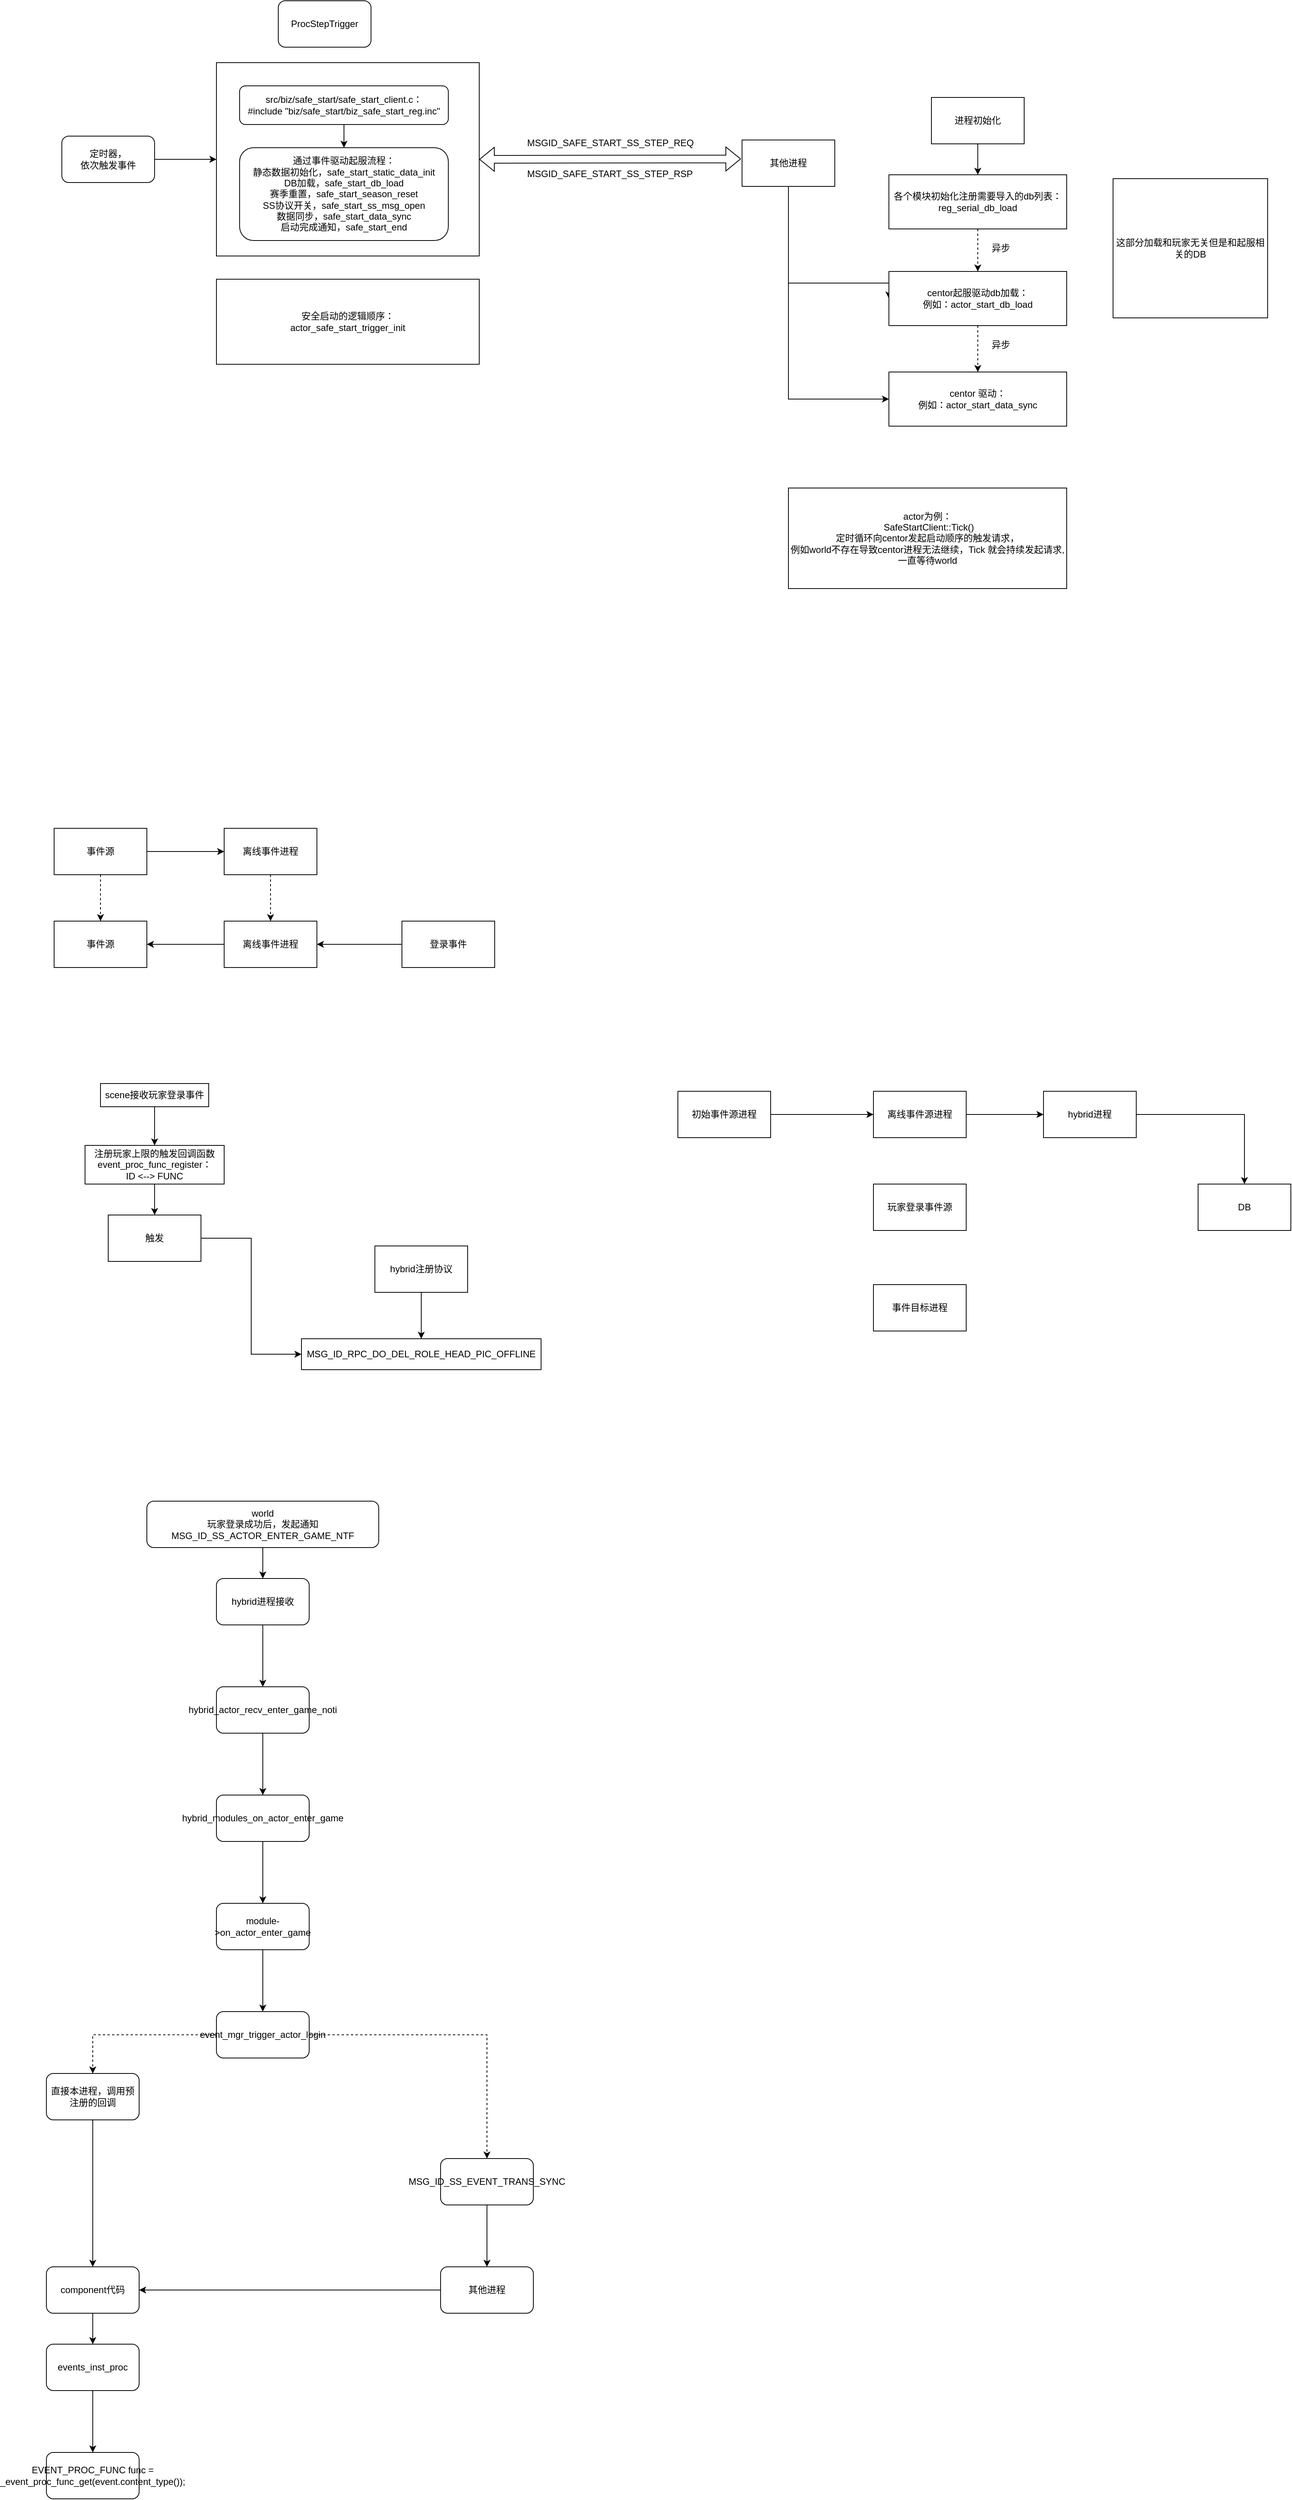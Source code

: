 <mxfile version="27.1.6">
  <diagram name="第 1 页" id="6hiVTVrZt6viN59wgq37">
    <mxGraphModel dx="2363" dy="802" grid="1" gridSize="10" guides="1" tooltips="1" connect="1" arrows="1" fold="1" page="1" pageScale="1" pageWidth="827" pageHeight="1169" math="0" shadow="0">
      <root>
        <mxCell id="0" />
        <mxCell id="1" parent="0" />
        <mxCell id="mDo8tufiwEILMH_RNeTL-4" value="" style="edgeStyle=orthogonalEdgeStyle;rounded=0;orthogonalLoop=1;jettySize=auto;html=1;" edge="1" parent="1" source="mDo8tufiwEILMH_RNeTL-2" target="mDo8tufiwEILMH_RNeTL-3">
          <mxGeometry relative="1" as="geometry" />
        </mxCell>
        <mxCell id="mDo8tufiwEILMH_RNeTL-2" value="src/biz/safe_start/safe_start_client.c：&lt;div&gt;#include &quot;biz/safe_start/biz_safe_start_reg.inc&quot;&lt;/div&gt;" style="rounded=1;whiteSpace=wrap;html=1;" vertex="1" parent="1">
          <mxGeometry x="260" y="220" width="270" height="50" as="geometry" />
        </mxCell>
        <mxCell id="mDo8tufiwEILMH_RNeTL-3" value="&lt;div&gt;通过事件驱动起服流程：&lt;/div&gt;静态数据初始化，safe_start_static_data_init&lt;div&gt;DB加载，safe_start_db_load&lt;/div&gt;&lt;div&gt;赛季重置，safe_start_season_reset&lt;/div&gt;&lt;div&gt;SS协议开关，safe_start_ss_msg_open&lt;/div&gt;&lt;div&gt;数据同步，safe_start_data_sync&lt;/div&gt;&lt;div&gt;启动完成通知，safe_start_end&lt;/div&gt;" style="rounded=1;whiteSpace=wrap;html=1;" vertex="1" parent="1">
          <mxGeometry x="260" y="300" width="270" height="120" as="geometry" />
        </mxCell>
        <mxCell id="mDo8tufiwEILMH_RNeTL-5" value="" style="rounded=0;whiteSpace=wrap;html=1;fillColor=none;" vertex="1" parent="1">
          <mxGeometry x="230" y="190" width="340" height="250" as="geometry" />
        </mxCell>
        <mxCell id="mDo8tufiwEILMH_RNeTL-6" value="ProcStepTrigger" style="rounded=1;whiteSpace=wrap;html=1;" vertex="1" parent="1">
          <mxGeometry x="310" y="110" width="120" height="60" as="geometry" />
        </mxCell>
        <mxCell id="mDo8tufiwEILMH_RNeTL-8" value="" style="edgeStyle=orthogonalEdgeStyle;rounded=0;orthogonalLoop=1;jettySize=auto;html=1;" edge="1" parent="1" source="mDo8tufiwEILMH_RNeTL-7" target="mDo8tufiwEILMH_RNeTL-5">
          <mxGeometry relative="1" as="geometry" />
        </mxCell>
        <mxCell id="mDo8tufiwEILMH_RNeTL-7" value="定时器，&lt;div&gt;依次触发事件&lt;/div&gt;" style="rounded=1;whiteSpace=wrap;html=1;" vertex="1" parent="1">
          <mxGeometry x="30" y="285" width="120" height="60" as="geometry" />
        </mxCell>
        <mxCell id="mDo8tufiwEILMH_RNeTL-20" style="edgeStyle=orthogonalEdgeStyle;rounded=0;orthogonalLoop=1;jettySize=auto;html=1;entryX=0;entryY=0.5;entryDx=0;entryDy=0;" edge="1" parent="1" source="mDo8tufiwEILMH_RNeTL-9" target="mDo8tufiwEILMH_RNeTL-18">
          <mxGeometry relative="1" as="geometry">
            <Array as="points">
              <mxPoint x="970" y="475" />
            </Array>
          </mxGeometry>
        </mxCell>
        <mxCell id="mDo8tufiwEILMH_RNeTL-24" style="edgeStyle=orthogonalEdgeStyle;rounded=0;orthogonalLoop=1;jettySize=auto;html=1;entryX=0;entryY=0.5;entryDx=0;entryDy=0;" edge="1" parent="1" source="mDo8tufiwEILMH_RNeTL-9" target="mDo8tufiwEILMH_RNeTL-22">
          <mxGeometry relative="1" as="geometry">
            <Array as="points">
              <mxPoint x="970" y="625" />
            </Array>
          </mxGeometry>
        </mxCell>
        <mxCell id="mDo8tufiwEILMH_RNeTL-9" value="其他进程" style="rounded=0;whiteSpace=wrap;html=1;" vertex="1" parent="1">
          <mxGeometry x="910" y="290" width="120" height="60" as="geometry" />
        </mxCell>
        <mxCell id="mDo8tufiwEILMH_RNeTL-10" value="" style="shape=flexArrow;endArrow=classic;startArrow=classic;html=1;rounded=0;entryX=-0.012;entryY=0.409;entryDx=0;entryDy=0;entryPerimeter=0;exitX=1;exitY=0.5;exitDx=0;exitDy=0;" edge="1" parent="1" source="mDo8tufiwEILMH_RNeTL-5" target="mDo8tufiwEILMH_RNeTL-9">
          <mxGeometry width="100" height="100" relative="1" as="geometry">
            <mxPoint x="640" y="410" as="sourcePoint" />
            <mxPoint x="740" y="310" as="targetPoint" />
          </mxGeometry>
        </mxCell>
        <mxCell id="mDo8tufiwEILMH_RNeTL-11" value="MSGID_SAFE_START_SS_STEP_RSP" style="text;whiteSpace=wrap;" vertex="1" parent="1">
          <mxGeometry x="630" y="320" width="250" height="30" as="geometry" />
        </mxCell>
        <mxCell id="mDo8tufiwEILMH_RNeTL-12" value="MSGID_SAFE_START_SS_STEP_REQ" style="text;whiteSpace=wrap;" vertex="1" parent="1">
          <mxGeometry x="630" y="280" width="250" height="20" as="geometry" />
        </mxCell>
        <mxCell id="mDo8tufiwEILMH_RNeTL-13" value="&lt;div&gt;安全启动的逻辑顺序：&lt;/div&gt;actor_safe_start_trigger_init" style="rounded=0;whiteSpace=wrap;html=1;" vertex="1" parent="1">
          <mxGeometry x="230" y="470" width="340" height="110" as="geometry" />
        </mxCell>
        <mxCell id="mDo8tufiwEILMH_RNeTL-14" value="actor为例：&lt;div&gt;&amp;nbsp;SafeStartClient::Tick()&lt;/div&gt;&lt;div&gt;定时循环向centor发起启动顺序的触发请求，&lt;/div&gt;&lt;div&gt;例如world不存在导致centor进程无法继续，Tick 就会持续发起请求,一直等待world&lt;/div&gt;" style="rounded=0;whiteSpace=wrap;html=1;" vertex="1" parent="1">
          <mxGeometry x="970" y="740" width="360" height="130" as="geometry" />
        </mxCell>
        <mxCell id="mDo8tufiwEILMH_RNeTL-17" value="" style="edgeStyle=orthogonalEdgeStyle;rounded=0;orthogonalLoop=1;jettySize=auto;html=1;" edge="1" parent="1" source="mDo8tufiwEILMH_RNeTL-15" target="mDo8tufiwEILMH_RNeTL-16">
          <mxGeometry relative="1" as="geometry" />
        </mxCell>
        <mxCell id="mDo8tufiwEILMH_RNeTL-15" value="进程初始化" style="rounded=0;whiteSpace=wrap;html=1;" vertex="1" parent="1">
          <mxGeometry x="1155" y="235" width="120" height="60" as="geometry" />
        </mxCell>
        <mxCell id="mDo8tufiwEILMH_RNeTL-19" value="" style="edgeStyle=orthogonalEdgeStyle;rounded=0;orthogonalLoop=1;jettySize=auto;html=1;dashed=1;" edge="1" parent="1" source="mDo8tufiwEILMH_RNeTL-16" target="mDo8tufiwEILMH_RNeTL-18">
          <mxGeometry relative="1" as="geometry" />
        </mxCell>
        <mxCell id="mDo8tufiwEILMH_RNeTL-16" value="各个模块初始化注册需要导入的db列表：&lt;div&gt;reg_serial_db_load&lt;/div&gt;" style="rounded=0;whiteSpace=wrap;html=1;" vertex="1" parent="1">
          <mxGeometry x="1100" y="335" width="230" height="70" as="geometry" />
        </mxCell>
        <mxCell id="mDo8tufiwEILMH_RNeTL-23" value="" style="edgeStyle=orthogonalEdgeStyle;rounded=0;orthogonalLoop=1;jettySize=auto;html=1;dashed=1;" edge="1" parent="1" source="mDo8tufiwEILMH_RNeTL-18" target="mDo8tufiwEILMH_RNeTL-22">
          <mxGeometry relative="1" as="geometry" />
        </mxCell>
        <mxCell id="mDo8tufiwEILMH_RNeTL-18" value="centor起服驱动db加载：&lt;div&gt;例如：actor_start_db_load&lt;/div&gt;" style="rounded=0;whiteSpace=wrap;html=1;" vertex="1" parent="1">
          <mxGeometry x="1100" y="460" width="230" height="70" as="geometry" />
        </mxCell>
        <mxCell id="mDo8tufiwEILMH_RNeTL-21" value="这部分加载和玩家无关但是和起服相关的DB" style="rounded=0;whiteSpace=wrap;html=1;" vertex="1" parent="1">
          <mxGeometry x="1390" y="340" width="200" height="180" as="geometry" />
        </mxCell>
        <mxCell id="mDo8tufiwEILMH_RNeTL-22" value="&lt;div&gt;centor 驱动：&lt;/div&gt;例如：actor_start_data_sync" style="rounded=0;whiteSpace=wrap;html=1;" vertex="1" parent="1">
          <mxGeometry x="1100" y="590" width="230" height="70" as="geometry" />
        </mxCell>
        <mxCell id="mDo8tufiwEILMH_RNeTL-25" value="异步" style="text;html=1;align=center;verticalAlign=middle;whiteSpace=wrap;rounded=0;" vertex="1" parent="1">
          <mxGeometry x="1215" y="415" width="60" height="30" as="geometry" />
        </mxCell>
        <mxCell id="mDo8tufiwEILMH_RNeTL-26" value="异步" style="text;html=1;align=center;verticalAlign=middle;whiteSpace=wrap;rounded=0;" vertex="1" parent="1">
          <mxGeometry x="1215" y="540" width="60" height="30" as="geometry" />
        </mxCell>
        <mxCell id="mDo8tufiwEILMH_RNeTL-39" value="" style="edgeStyle=orthogonalEdgeStyle;rounded=0;orthogonalLoop=1;jettySize=auto;html=1;dashed=1;" edge="1" parent="1" source="mDo8tufiwEILMH_RNeTL-27" target="mDo8tufiwEILMH_RNeTL-38">
          <mxGeometry relative="1" as="geometry" />
        </mxCell>
        <mxCell id="mDo8tufiwEILMH_RNeTL-27" value="事件源" style="rounded=0;whiteSpace=wrap;html=1;" vertex="1" parent="1">
          <mxGeometry x="20" y="1180" width="120" height="60" as="geometry" />
        </mxCell>
        <mxCell id="mDo8tufiwEILMH_RNeTL-29" value="" style="edgeStyle=orthogonalEdgeStyle;rounded=0;orthogonalLoop=1;jettySize=auto;html=1;" edge="1" parent="1" source="mDo8tufiwEILMH_RNeTL-27" target="mDo8tufiwEILMH_RNeTL-28">
          <mxGeometry relative="1" as="geometry" />
        </mxCell>
        <mxCell id="mDo8tufiwEILMH_RNeTL-36" value="" style="edgeStyle=orthogonalEdgeStyle;rounded=0;orthogonalLoop=1;jettySize=auto;html=1;dashed=1;" edge="1" parent="1" source="mDo8tufiwEILMH_RNeTL-28" target="mDo8tufiwEILMH_RNeTL-35">
          <mxGeometry relative="1" as="geometry" />
        </mxCell>
        <mxCell id="mDo8tufiwEILMH_RNeTL-28" value="离线事件进程" style="rounded=0;whiteSpace=wrap;html=1;" vertex="1" parent="1">
          <mxGeometry x="240" y="1180" width="120" height="60" as="geometry" />
        </mxCell>
        <mxCell id="mDo8tufiwEILMH_RNeTL-37" value="" style="edgeStyle=orthogonalEdgeStyle;rounded=0;orthogonalLoop=1;jettySize=auto;html=1;" edge="1" parent="1" source="mDo8tufiwEILMH_RNeTL-30" target="mDo8tufiwEILMH_RNeTL-35">
          <mxGeometry relative="1" as="geometry" />
        </mxCell>
        <mxCell id="mDo8tufiwEILMH_RNeTL-30" value="登录事件" style="rounded=0;whiteSpace=wrap;html=1;" vertex="1" parent="1">
          <mxGeometry x="470" y="1300" width="120" height="60" as="geometry" />
        </mxCell>
        <mxCell id="mDo8tufiwEILMH_RNeTL-40" value="" style="edgeStyle=orthogonalEdgeStyle;rounded=0;orthogonalLoop=1;jettySize=auto;html=1;" edge="1" parent="1" source="mDo8tufiwEILMH_RNeTL-35" target="mDo8tufiwEILMH_RNeTL-38">
          <mxGeometry relative="1" as="geometry" />
        </mxCell>
        <mxCell id="mDo8tufiwEILMH_RNeTL-35" value="离线事件进程" style="rounded=0;whiteSpace=wrap;html=1;" vertex="1" parent="1">
          <mxGeometry x="240" y="1300" width="120" height="60" as="geometry" />
        </mxCell>
        <mxCell id="mDo8tufiwEILMH_RNeTL-38" value="事件源" style="rounded=0;whiteSpace=wrap;html=1;" vertex="1" parent="1">
          <mxGeometry x="20" y="1300" width="120" height="60" as="geometry" />
        </mxCell>
        <mxCell id="mDo8tufiwEILMH_RNeTL-43" value="" style="edgeStyle=orthogonalEdgeStyle;rounded=0;orthogonalLoop=1;jettySize=auto;html=1;" edge="1" parent="1" source="mDo8tufiwEILMH_RNeTL-41" target="mDo8tufiwEILMH_RNeTL-42">
          <mxGeometry relative="1" as="geometry" />
        </mxCell>
        <mxCell id="mDo8tufiwEILMH_RNeTL-41" value="注册玩家上限的触发回调函数&lt;div&gt;event_proc_func_register：&lt;/div&gt;&lt;div&gt;ID &amp;lt;--&amp;gt; FUNC&lt;/div&gt;" style="rounded=0;whiteSpace=wrap;html=1;" vertex="1" parent="1">
          <mxGeometry x="60" y="1590" width="180" height="50" as="geometry" />
        </mxCell>
        <mxCell id="mDo8tufiwEILMH_RNeTL-54" style="edgeStyle=orthogonalEdgeStyle;rounded=0;orthogonalLoop=1;jettySize=auto;html=1;entryX=0;entryY=0.5;entryDx=0;entryDy=0;" edge="1" parent="1" source="mDo8tufiwEILMH_RNeTL-42" target="mDo8tufiwEILMH_RNeTL-47">
          <mxGeometry relative="1" as="geometry" />
        </mxCell>
        <mxCell id="mDo8tufiwEILMH_RNeTL-42" value="触发" style="whiteSpace=wrap;html=1;rounded=0;" vertex="1" parent="1">
          <mxGeometry x="90" y="1680" width="120" height="60" as="geometry" />
        </mxCell>
        <mxCell id="mDo8tufiwEILMH_RNeTL-53" value="" style="edgeStyle=orthogonalEdgeStyle;rounded=0;orthogonalLoop=1;jettySize=auto;html=1;" edge="1" parent="1" source="mDo8tufiwEILMH_RNeTL-44" target="mDo8tufiwEILMH_RNeTL-47">
          <mxGeometry relative="1" as="geometry" />
        </mxCell>
        <mxCell id="mDo8tufiwEILMH_RNeTL-44" value="hybrid注册协议" style="rounded=0;whiteSpace=wrap;html=1;" vertex="1" parent="1">
          <mxGeometry x="435" y="1720" width="120" height="60" as="geometry" />
        </mxCell>
        <mxCell id="mDo8tufiwEILMH_RNeTL-47" value="MSG_ID_RPC_DO_DEL_ROLE_HEAD_PIC_OFFLINE" style="rounded=0;whiteSpace=wrap;html=1;" vertex="1" parent="1">
          <mxGeometry x="340" y="1840" width="310" height="40" as="geometry" />
        </mxCell>
        <mxCell id="mDo8tufiwEILMH_RNeTL-51" value="" style="edgeStyle=orthogonalEdgeStyle;rounded=0;orthogonalLoop=1;jettySize=auto;html=1;" edge="1" parent="1" source="mDo8tufiwEILMH_RNeTL-49" target="mDo8tufiwEILMH_RNeTL-41">
          <mxGeometry relative="1" as="geometry" />
        </mxCell>
        <mxCell id="mDo8tufiwEILMH_RNeTL-49" value="scene接收玩家登录事件" style="rounded=0;whiteSpace=wrap;html=1;" vertex="1" parent="1">
          <mxGeometry x="80" y="1510" width="140" height="30" as="geometry" />
        </mxCell>
        <mxCell id="mDo8tufiwEILMH_RNeTL-57" style="edgeStyle=orthogonalEdgeStyle;rounded=0;orthogonalLoop=1;jettySize=auto;html=1;entryX=0;entryY=0.5;entryDx=0;entryDy=0;" edge="1" parent="1" source="mDo8tufiwEILMH_RNeTL-55" target="mDo8tufiwEILMH_RNeTL-56">
          <mxGeometry relative="1" as="geometry" />
        </mxCell>
        <mxCell id="mDo8tufiwEILMH_RNeTL-55" value="离线事件源进程" style="rounded=0;whiteSpace=wrap;html=1;" vertex="1" parent="1">
          <mxGeometry x="1080" y="1520" width="120" height="60" as="geometry" />
        </mxCell>
        <mxCell id="mDo8tufiwEILMH_RNeTL-59" value="" style="edgeStyle=orthogonalEdgeStyle;rounded=0;orthogonalLoop=1;jettySize=auto;html=1;" edge="1" parent="1" source="mDo8tufiwEILMH_RNeTL-56" target="mDo8tufiwEILMH_RNeTL-58">
          <mxGeometry relative="1" as="geometry" />
        </mxCell>
        <mxCell id="mDo8tufiwEILMH_RNeTL-56" value="hybrid进程" style="rounded=0;whiteSpace=wrap;html=1;" vertex="1" parent="1">
          <mxGeometry x="1300" y="1520" width="120" height="60" as="geometry" />
        </mxCell>
        <mxCell id="mDo8tufiwEILMH_RNeTL-58" value="DB" style="rounded=0;whiteSpace=wrap;html=1;" vertex="1" parent="1">
          <mxGeometry x="1500" y="1640" width="120" height="60" as="geometry" />
        </mxCell>
        <mxCell id="mDo8tufiwEILMH_RNeTL-60" value="事件目标进程" style="rounded=0;whiteSpace=wrap;html=1;" vertex="1" parent="1">
          <mxGeometry x="1080" y="1770" width="120" height="60" as="geometry" />
        </mxCell>
        <mxCell id="mDo8tufiwEILMH_RNeTL-61" value="玩家登录事件源" style="rounded=0;whiteSpace=wrap;html=1;" vertex="1" parent="1">
          <mxGeometry x="1080" y="1640" width="120" height="60" as="geometry" />
        </mxCell>
        <mxCell id="mDo8tufiwEILMH_RNeTL-63" style="edgeStyle=orthogonalEdgeStyle;rounded=0;orthogonalLoop=1;jettySize=auto;html=1;" edge="1" parent="1" source="mDo8tufiwEILMH_RNeTL-62" target="mDo8tufiwEILMH_RNeTL-55">
          <mxGeometry relative="1" as="geometry" />
        </mxCell>
        <mxCell id="mDo8tufiwEILMH_RNeTL-62" value="初始事件源进程" style="rounded=0;whiteSpace=wrap;html=1;" vertex="1" parent="1">
          <mxGeometry x="827" y="1520" width="120" height="60" as="geometry" />
        </mxCell>
        <mxCell id="mDo8tufiwEILMH_RNeTL-66" value="" style="edgeStyle=orthogonalEdgeStyle;rounded=0;orthogonalLoop=1;jettySize=auto;html=1;" edge="1" parent="1" source="mDo8tufiwEILMH_RNeTL-64" target="mDo8tufiwEILMH_RNeTL-65">
          <mxGeometry relative="1" as="geometry" />
        </mxCell>
        <mxCell id="mDo8tufiwEILMH_RNeTL-64" value="world&lt;div&gt;玩家登录成功后，发起通知&lt;/div&gt;&lt;div&gt;MSG_ID_SS_ACTOR_ENTER_GAME_NTF&lt;/div&gt;" style="rounded=1;whiteSpace=wrap;html=1;" vertex="1" parent="1">
          <mxGeometry x="140" y="2050" width="300" height="60" as="geometry" />
        </mxCell>
        <mxCell id="mDo8tufiwEILMH_RNeTL-68" value="" style="edgeStyle=orthogonalEdgeStyle;rounded=0;orthogonalLoop=1;jettySize=auto;html=1;" edge="1" parent="1" source="mDo8tufiwEILMH_RNeTL-65" target="mDo8tufiwEILMH_RNeTL-67">
          <mxGeometry relative="1" as="geometry" />
        </mxCell>
        <mxCell id="mDo8tufiwEILMH_RNeTL-65" value="hybrid进程接收" style="rounded=1;whiteSpace=wrap;html=1;" vertex="1" parent="1">
          <mxGeometry x="230" y="2150" width="120" height="60" as="geometry" />
        </mxCell>
        <mxCell id="mDo8tufiwEILMH_RNeTL-70" value="" style="edgeStyle=orthogonalEdgeStyle;rounded=0;orthogonalLoop=1;jettySize=auto;html=1;" edge="1" parent="1" source="mDo8tufiwEILMH_RNeTL-67" target="mDo8tufiwEILMH_RNeTL-69">
          <mxGeometry relative="1" as="geometry" />
        </mxCell>
        <mxCell id="mDo8tufiwEILMH_RNeTL-67" value="hybrid_actor_recv_enter_game_noti" style="rounded=1;whiteSpace=wrap;html=1;" vertex="1" parent="1">
          <mxGeometry x="230" y="2290" width="120" height="60" as="geometry" />
        </mxCell>
        <mxCell id="mDo8tufiwEILMH_RNeTL-72" value="" style="edgeStyle=orthogonalEdgeStyle;rounded=0;orthogonalLoop=1;jettySize=auto;html=1;" edge="1" parent="1" source="mDo8tufiwEILMH_RNeTL-69" target="mDo8tufiwEILMH_RNeTL-71">
          <mxGeometry relative="1" as="geometry" />
        </mxCell>
        <mxCell id="mDo8tufiwEILMH_RNeTL-69" value="hybrid_modules_on_actor_enter_game" style="rounded=1;whiteSpace=wrap;html=1;" vertex="1" parent="1">
          <mxGeometry x="230" y="2430" width="120" height="60" as="geometry" />
        </mxCell>
        <mxCell id="mDo8tufiwEILMH_RNeTL-74" value="" style="edgeStyle=orthogonalEdgeStyle;rounded=0;orthogonalLoop=1;jettySize=auto;html=1;" edge="1" parent="1" source="mDo8tufiwEILMH_RNeTL-71" target="mDo8tufiwEILMH_RNeTL-73">
          <mxGeometry relative="1" as="geometry" />
        </mxCell>
        <mxCell id="mDo8tufiwEILMH_RNeTL-71" value="module-&amp;gt;on_actor_enter_game" style="rounded=1;whiteSpace=wrap;html=1;" vertex="1" parent="1">
          <mxGeometry x="230" y="2570" width="120" height="60" as="geometry" />
        </mxCell>
        <mxCell id="mDo8tufiwEILMH_RNeTL-76" value="" style="edgeStyle=orthogonalEdgeStyle;rounded=0;orthogonalLoop=1;jettySize=auto;html=1;dashed=1;" edge="1" parent="1" source="mDo8tufiwEILMH_RNeTL-73" target="mDo8tufiwEILMH_RNeTL-75">
          <mxGeometry relative="1" as="geometry" />
        </mxCell>
        <mxCell id="mDo8tufiwEILMH_RNeTL-80" value="" style="edgeStyle=orthogonalEdgeStyle;rounded=0;orthogonalLoop=1;jettySize=auto;html=1;dashed=1;" edge="1" parent="1" source="mDo8tufiwEILMH_RNeTL-73" target="mDo8tufiwEILMH_RNeTL-79">
          <mxGeometry relative="1" as="geometry" />
        </mxCell>
        <mxCell id="mDo8tufiwEILMH_RNeTL-73" value="event_mgr_trigger_actor_login" style="rounded=1;whiteSpace=wrap;html=1;" vertex="1" parent="1">
          <mxGeometry x="230" y="2710" width="120" height="60" as="geometry" />
        </mxCell>
        <mxCell id="mDo8tufiwEILMH_RNeTL-78" value="" style="edgeStyle=orthogonalEdgeStyle;rounded=0;orthogonalLoop=1;jettySize=auto;html=1;" edge="1" parent="1" source="mDo8tufiwEILMH_RNeTL-75" target="mDo8tufiwEILMH_RNeTL-77">
          <mxGeometry relative="1" as="geometry" />
        </mxCell>
        <mxCell id="mDo8tufiwEILMH_RNeTL-75" value="MSG_ID_SS_EVENT_TRANS_SYNC" style="rounded=1;whiteSpace=wrap;html=1;" vertex="1" parent="1">
          <mxGeometry x="520" y="2900" width="120" height="60" as="geometry" />
        </mxCell>
        <mxCell id="mDo8tufiwEILMH_RNeTL-87" style="edgeStyle=orthogonalEdgeStyle;rounded=0;orthogonalLoop=1;jettySize=auto;html=1;entryX=1;entryY=0.5;entryDx=0;entryDy=0;" edge="1" parent="1" source="mDo8tufiwEILMH_RNeTL-77" target="mDo8tufiwEILMH_RNeTL-86">
          <mxGeometry relative="1" as="geometry" />
        </mxCell>
        <mxCell id="mDo8tufiwEILMH_RNeTL-77" value="其他进程" style="whiteSpace=wrap;html=1;rounded=1;" vertex="1" parent="1">
          <mxGeometry x="520" y="3040" width="120" height="60" as="geometry" />
        </mxCell>
        <mxCell id="mDo8tufiwEILMH_RNeTL-88" style="edgeStyle=orthogonalEdgeStyle;rounded=0;orthogonalLoop=1;jettySize=auto;html=1;entryX=0.5;entryY=0;entryDx=0;entryDy=0;" edge="1" parent="1" source="mDo8tufiwEILMH_RNeTL-79" target="mDo8tufiwEILMH_RNeTL-86">
          <mxGeometry relative="1" as="geometry" />
        </mxCell>
        <mxCell id="mDo8tufiwEILMH_RNeTL-79" value="直接本进程，调用预注册的回调" style="whiteSpace=wrap;html=1;rounded=1;" vertex="1" parent="1">
          <mxGeometry x="10" y="2790" width="120" height="60" as="geometry" />
        </mxCell>
        <mxCell id="mDo8tufiwEILMH_RNeTL-84" value="" style="edgeStyle=orthogonalEdgeStyle;rounded=0;orthogonalLoop=1;jettySize=auto;html=1;" edge="1" parent="1" source="mDo8tufiwEILMH_RNeTL-81" target="mDo8tufiwEILMH_RNeTL-83">
          <mxGeometry relative="1" as="geometry" />
        </mxCell>
        <mxCell id="mDo8tufiwEILMH_RNeTL-81" value="events_inst_proc" style="whiteSpace=wrap;html=1;rounded=1;" vertex="1" parent="1">
          <mxGeometry x="10" y="3140" width="120" height="60" as="geometry" />
        </mxCell>
        <mxCell id="mDo8tufiwEILMH_RNeTL-83" value="EVENT_PROC_FUNC func = _event_proc_func_get(event.content_type());" style="whiteSpace=wrap;html=1;rounded=1;" vertex="1" parent="1">
          <mxGeometry x="10" y="3280" width="120" height="60" as="geometry" />
        </mxCell>
        <mxCell id="mDo8tufiwEILMH_RNeTL-89" value="" style="edgeStyle=orthogonalEdgeStyle;rounded=0;orthogonalLoop=1;jettySize=auto;html=1;" edge="1" parent="1" source="mDo8tufiwEILMH_RNeTL-86" target="mDo8tufiwEILMH_RNeTL-81">
          <mxGeometry relative="1" as="geometry" />
        </mxCell>
        <mxCell id="mDo8tufiwEILMH_RNeTL-86" value="component代码" style="rounded=1;whiteSpace=wrap;html=1;" vertex="1" parent="1">
          <mxGeometry x="10" y="3040" width="120" height="60" as="geometry" />
        </mxCell>
      </root>
    </mxGraphModel>
  </diagram>
</mxfile>
